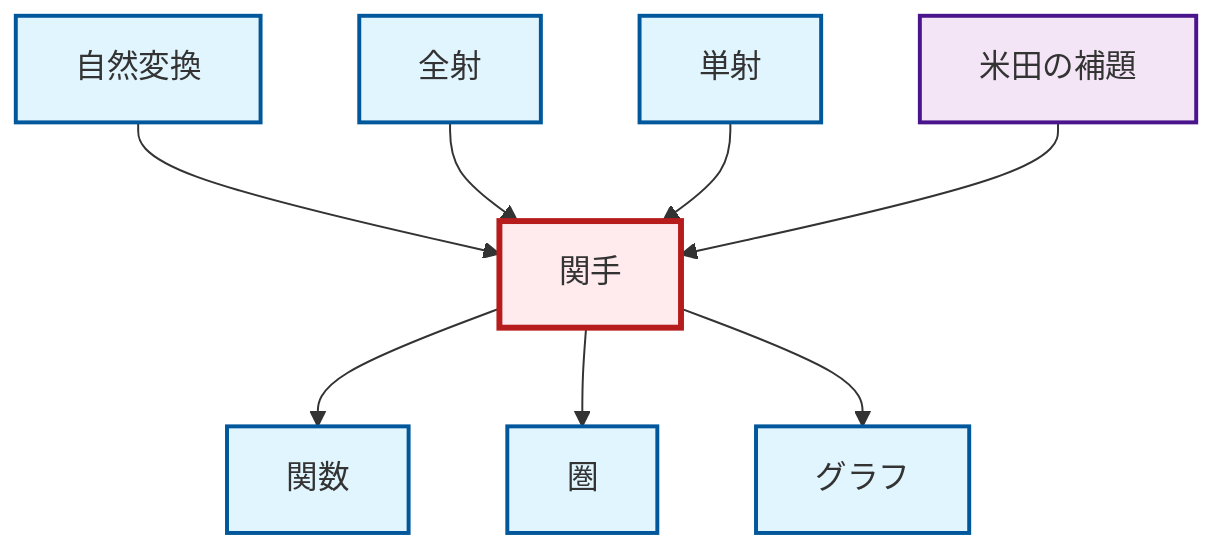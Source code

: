 graph TD
    classDef definition fill:#e1f5fe,stroke:#01579b,stroke-width:2px
    classDef theorem fill:#f3e5f5,stroke:#4a148c,stroke-width:2px
    classDef axiom fill:#fff3e0,stroke:#e65100,stroke-width:2px
    classDef example fill:#e8f5e9,stroke:#1b5e20,stroke-width:2px
    classDef current fill:#ffebee,stroke:#b71c1c,stroke-width:3px
    def-category["圏"]:::definition
    def-functor["関手"]:::definition
    thm-yoneda["米田の補題"]:::theorem
    def-natural-transformation["自然変換"]:::definition
    def-epimorphism["全射"]:::definition
    def-function["関数"]:::definition
    def-monomorphism["単射"]:::definition
    def-graph["グラフ"]:::definition
    def-functor --> def-function
    def-natural-transformation --> def-functor
    def-epimorphism --> def-functor
    def-monomorphism --> def-functor
    thm-yoneda --> def-functor
    def-functor --> def-category
    def-functor --> def-graph
    class def-functor current